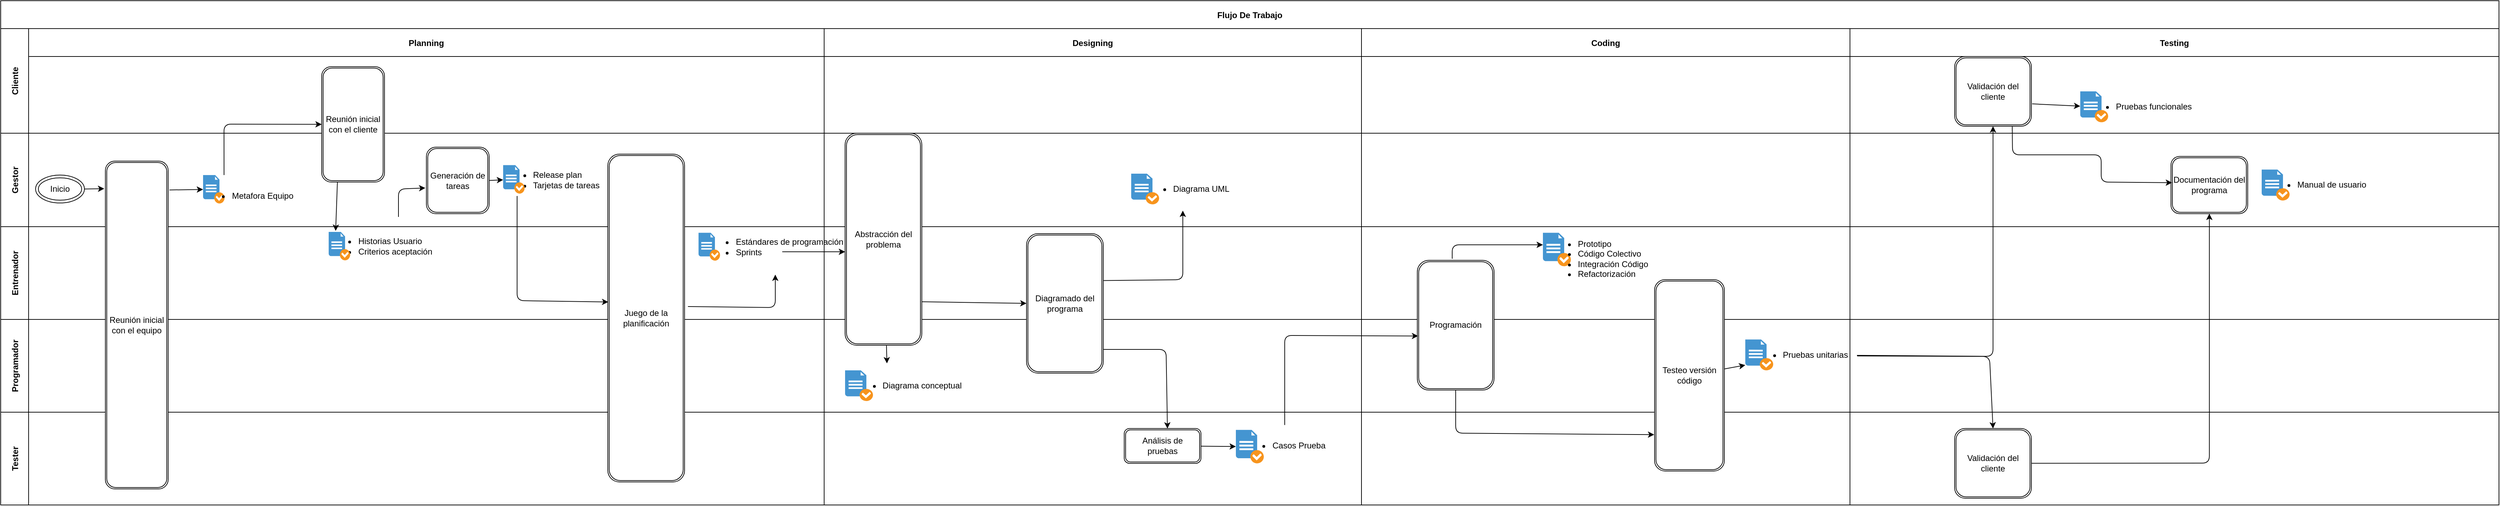 <mxfile>
    <diagram id="Hp4dVfdLVx2DITK1ITba" name="Página-1">
        <mxGraphModel dx="2191" dy="1960" grid="1" gridSize="10" guides="1" tooltips="1" connect="1" arrows="1" fold="1" page="1" pageScale="1" pageWidth="827" pageHeight="1169" math="0" shadow="0">
            <root>
                <mxCell id="0"/>
                <mxCell id="1" parent="0"/>
                <mxCell id="2" value="Flujo De Trabajo" style="shape=table;childLayout=tableLayout;startSize=40;collapsible=0;recursiveResize=0;expand=0;fontStyle=1;" parent="1" vertex="1">
                    <mxGeometry x="560" y="-120" width="3580" height="723" as="geometry"/>
                </mxCell>
                <mxCell id="3" value="Cliente" style="shape=tableRow;horizontal=0;startSize=40;swimlaneHead=0;swimlaneBody=0;top=0;left=0;bottom=0;right=0;dropTarget=0;fillColor=none;collapsible=0;recursiveResize=0;expand=0;fontStyle=1;" parent="2" vertex="1">
                    <mxGeometry y="40" width="3580" height="150" as="geometry"/>
                </mxCell>
                <mxCell id="15" value="Planning" style="swimlane;swimlaneHead=0;swimlaneBody=0;fontStyle=0;connectable=0;fillColor=none;startSize=40;collapsible=0;recursiveResize=0;expand=0;fontStyle=1;" parent="3" vertex="1">
                    <mxGeometry x="40" width="1140" height="150" as="geometry">
                        <mxRectangle width="1140" height="150" as="alternateBounds"/>
                    </mxGeometry>
                </mxCell>
                <mxCell id="59" value="Reunión inicial con el cliente" style="shape=ext;double=1;rounded=1;whiteSpace=wrap;html=1;" parent="15" vertex="1">
                    <mxGeometry x="420" y="54.6" width="90" height="165.4" as="geometry"/>
                </mxCell>
                <mxCell id="4" value="Designing" style="swimlane;swimlaneHead=0;swimlaneBody=0;fontStyle=0;connectable=0;fillColor=none;startSize=40;collapsible=0;recursiveResize=0;expand=0;fontStyle=1;" parent="3" vertex="1">
                    <mxGeometry x="1180" width="770" height="150" as="geometry">
                        <mxRectangle width="770" height="150" as="alternateBounds"/>
                    </mxGeometry>
                </mxCell>
                <mxCell id="5" value="Coding" style="swimlane;swimlaneHead=0;swimlaneBody=0;fontStyle=0;connectable=0;fillColor=none;startSize=40;collapsible=0;recursiveResize=0;expand=0;fontStyle=1;" parent="3" vertex="1">
                    <mxGeometry x="1950" width="700" height="150" as="geometry">
                        <mxRectangle width="700" height="150" as="alternateBounds"/>
                    </mxGeometry>
                </mxCell>
                <mxCell id="6" value="Testing" style="swimlane;swimlaneHead=0;swimlaneBody=0;fontStyle=0;connectable=0;fillColor=none;startSize=40;collapsible=0;recursiveResize=0;expand=0;fontStyle=1;" parent="3" vertex="1">
                    <mxGeometry x="2650" width="930" height="150" as="geometry">
                        <mxRectangle width="930" height="150" as="alternateBounds"/>
                    </mxGeometry>
                </mxCell>
                <mxCell id="179" value="&lt;div style=&quot;text-align: justify;&quot;&gt;&lt;ul&gt;&lt;li&gt;&lt;span style=&quot;background-color: initial;&quot;&gt;Pruebas funcionales&lt;/span&gt;&lt;br&gt;&lt;/li&gt;&lt;/ul&gt;&lt;/div&gt;" style="text;html=1;align=center;verticalAlign=middle;resizable=0;points=[];autosize=1;strokeColor=none;fillColor=none;" parent="6" vertex="1">
                    <mxGeometry x="330" y="82.15" width="170" height="60" as="geometry"/>
                </mxCell>
                <mxCell id="203" value="" style="shadow=0;dashed=0;html=1;strokeColor=none;fillColor=#4495D1;labelPosition=center;verticalLabelPosition=bottom;verticalAlign=top;align=center;outlineConnect=0;shape=mxgraph.veeam.checked_doc;" parent="6" vertex="1">
                    <mxGeometry x="330" y="90.0" width="40" height="44.3" as="geometry"/>
                </mxCell>
                <mxCell id="7" value="Gestor" style="shape=tableRow;horizontal=0;startSize=40;swimlaneHead=0;swimlaneBody=0;top=0;left=0;bottom=0;right=0;dropTarget=0;fillColor=none;collapsible=0;recursiveResize=0;expand=0;fontStyle=1;" parent="2" vertex="1">
                    <mxGeometry y="190" width="3580" height="134" as="geometry"/>
                </mxCell>
                <mxCell id="16" style="swimlane;swimlaneHead=0;swimlaneBody=0;fontStyle=0;connectable=0;fillColor=none;startSize=0;collapsible=0;recursiveResize=0;expand=0;fontStyle=1;" parent="7" vertex="1">
                    <mxGeometry x="40" width="1140" height="134" as="geometry">
                        <mxRectangle width="1140" height="134" as="alternateBounds"/>
                    </mxGeometry>
                </mxCell>
                <mxCell id="31" value="Inicio" style="ellipse;shape=doubleEllipse;whiteSpace=wrap;html=1;" parent="16" vertex="1">
                    <mxGeometry x="10" y="60" width="70" height="40" as="geometry"/>
                </mxCell>
                <mxCell id="43" value="" style="shadow=0;dashed=0;html=1;strokeColor=none;fillColor=#4495D1;labelPosition=center;verticalLabelPosition=bottom;verticalAlign=top;align=center;outlineConnect=0;shape=mxgraph.veeam.checked_doc;" parent="16" vertex="1">
                    <mxGeometry x="250" y="60" width="30.8" height="40.8" as="geometry"/>
                </mxCell>
                <mxCell id="45" value="&lt;div style=&quot;text-align: justify;&quot;&gt;&lt;ul&gt;&lt;li&gt;Metafora Equipo&lt;/li&gt;&lt;/ul&gt;&lt;/div&gt;" style="text;html=1;align=center;verticalAlign=middle;resizable=0;points=[];autosize=1;strokeColor=none;fillColor=none;" parent="16" vertex="1">
                    <mxGeometry x="240" y="60" width="150" height="60" as="geometry"/>
                </mxCell>
                <mxCell id="236" style="edgeStyle=none;html=1;exitX=1;exitY=0.5;exitDx=0;exitDy=0;" parent="16" source="224" target="227" edge="1">
                    <mxGeometry relative="1" as="geometry"/>
                </mxCell>
                <mxCell id="224" value="Generación de tareas" style="shape=ext;double=1;rounded=1;whiteSpace=wrap;html=1;" parent="16" vertex="1">
                    <mxGeometry x="570" y="20" width="90" height="95.4" as="geometry"/>
                </mxCell>
                <mxCell id="226" value="&lt;div style=&quot;text-align: justify;&quot;&gt;&lt;ul&gt;&lt;li&gt;Release plan&lt;/li&gt;&lt;li&gt;Tarjetas de tareas&lt;/li&gt;&lt;/ul&gt;&lt;/div&gt;" style="text;html=1;align=center;verticalAlign=middle;resizable=0;points=[];autosize=1;strokeColor=none;fillColor=none;" parent="16" vertex="1">
                    <mxGeometry x="670" y="27.0" width="160" height="80" as="geometry"/>
                </mxCell>
                <mxCell id="227" value="" style="shadow=0;dashed=0;html=1;strokeColor=none;fillColor=#4495D1;labelPosition=center;verticalLabelPosition=bottom;verticalAlign=top;align=center;outlineConnect=0;shape=mxgraph.veeam.checked_doc;" parent="16" vertex="1">
                    <mxGeometry x="680" y="45.8" width="30.8" height="40.8" as="geometry"/>
                </mxCell>
                <mxCell id="8" value="" style="swimlane;swimlaneHead=0;swimlaneBody=0;fontStyle=0;connectable=0;fillColor=none;startSize=0;collapsible=0;recursiveResize=0;expand=0;fontStyle=1;" parent="7" vertex="1">
                    <mxGeometry x="1180" width="770" height="134" as="geometry">
                        <mxRectangle width="770" height="134" as="alternateBounds"/>
                    </mxGeometry>
                </mxCell>
                <mxCell id="85" value="" style="shadow=0;dashed=0;html=1;strokeColor=none;fillColor=#4495D1;labelPosition=center;verticalLabelPosition=bottom;verticalAlign=top;align=center;outlineConnect=0;shape=mxgraph.veeam.checked_doc;" parent="8" vertex="1">
                    <mxGeometry x="440" y="58.0" width="40" height="44" as="geometry"/>
                </mxCell>
                <mxCell id="86" value="&lt;div style=&quot;text-align: justify;&quot;&gt;&lt;ul&gt;&lt;li&gt;Diagrama UML&lt;/li&gt;&lt;/ul&gt;&lt;/div&gt;" style="text;html=1;align=center;verticalAlign=middle;resizable=0;points=[];autosize=1;strokeColor=none;fillColor=none;" parent="8" vertex="1">
                    <mxGeometry x="450" y="50.0" width="140" height="60" as="geometry"/>
                </mxCell>
                <mxCell id="9" value="" style="swimlane;swimlaneHead=0;swimlaneBody=0;fontStyle=0;connectable=0;fillColor=none;startSize=0;collapsible=0;recursiveResize=0;expand=0;fontStyle=1;" parent="7" vertex="1">
                    <mxGeometry x="1950" width="700" height="134" as="geometry">
                        <mxRectangle width="700" height="134" as="alternateBounds"/>
                    </mxGeometry>
                </mxCell>
                <mxCell id="10" value="" style="swimlane;swimlaneHead=0;swimlaneBody=0;fontStyle=0;connectable=0;fillColor=none;startSize=0;collapsible=0;recursiveResize=0;expand=0;fontStyle=1;" parent="7" vertex="1">
                    <mxGeometry x="2650" width="930" height="134" as="geometry">
                        <mxRectangle width="930" height="134" as="alternateBounds"/>
                    </mxGeometry>
                </mxCell>
                <mxCell id="232" value="Documentación del programa" style="shape=ext;double=1;rounded=1;whiteSpace=wrap;html=1;" parent="10" vertex="1">
                    <mxGeometry x="460" y="33.2" width="110" height="82.2" as="geometry"/>
                </mxCell>
                <mxCell id="233" value="&lt;div style=&quot;text-align: justify;&quot;&gt;&lt;ul&gt;&lt;li&gt;&lt;span style=&quot;background-color: initial;&quot;&gt;Manual de usuario&lt;/span&gt;&lt;br&gt;&lt;/li&gt;&lt;/ul&gt;&lt;/div&gt;" style="text;html=1;align=center;verticalAlign=middle;resizable=0;points=[];autosize=1;strokeColor=none;fillColor=none;" parent="10" vertex="1">
                    <mxGeometry x="590" y="44.3" width="160" height="60" as="geometry"/>
                </mxCell>
                <mxCell id="234" value="" style="shadow=0;dashed=0;html=1;strokeColor=none;fillColor=#4495D1;labelPosition=center;verticalLabelPosition=bottom;verticalAlign=top;align=center;outlineConnect=0;shape=mxgraph.veeam.checked_doc;" parent="10" vertex="1">
                    <mxGeometry x="590" y="52.15" width="40" height="44.3" as="geometry"/>
                </mxCell>
                <mxCell id="113" value="Validación del cliente" style="shape=ext;double=1;rounded=1;whiteSpace=wrap;html=1;" parent="10" vertex="1">
                    <mxGeometry x="150" y="-110" width="110" height="100" as="geometry"/>
                </mxCell>
                <mxCell id="239" style="edgeStyle=none;html=1;exitX=0.75;exitY=1;exitDx=0;exitDy=0;entryX=0.014;entryY=0.459;entryDx=0;entryDy=0;entryPerimeter=0;" parent="10" source="113" target="232" edge="1">
                    <mxGeometry relative="1" as="geometry">
                        <mxPoint x="360" y="80" as="targetPoint"/>
                        <Array as="points">
                            <mxPoint x="233" y="31"/>
                            <mxPoint x="360" y="31"/>
                            <mxPoint x="360" y="70"/>
                        </Array>
                    </mxGeometry>
                </mxCell>
                <mxCell id="11" value="Entrenador" style="shape=tableRow;horizontal=0;startSize=40;swimlaneHead=0;swimlaneBody=0;top=0;left=0;bottom=0;right=0;dropTarget=0;fillColor=none;collapsible=0;recursiveResize=0;expand=0;fontStyle=1;" parent="2" vertex="1">
                    <mxGeometry y="324" width="3580" height="133" as="geometry"/>
                </mxCell>
                <mxCell id="17" style="swimlane;swimlaneHead=0;swimlaneBody=0;fontStyle=0;connectable=0;fillColor=none;startSize=0;collapsible=0;recursiveResize=0;expand=0;fontStyle=1;" parent="11" vertex="1">
                    <mxGeometry x="40" width="1140" height="133" as="geometry">
                        <mxRectangle width="1140" height="133" as="alternateBounds"/>
                    </mxGeometry>
                </mxCell>
                <mxCell id="68" value="&lt;div style=&quot;text-align: justify;&quot;&gt;&lt;ul&gt;&lt;li&gt;Estándares de programación&lt;/li&gt;&lt;li&gt;Sprints&lt;/li&gt;&lt;/ul&gt;&lt;/div&gt;" style="text;html=1;align=center;verticalAlign=middle;resizable=0;points=[];autosize=1;strokeColor=none;fillColor=none;" parent="17" vertex="1">
                    <mxGeometry x="960" y="-11.3" width="220" height="80" as="geometry"/>
                </mxCell>
                <mxCell id="67" value="" style="shadow=0;dashed=0;html=1;strokeColor=none;fillColor=#4495D1;labelPosition=center;verticalLabelPosition=bottom;verticalAlign=top;align=center;outlineConnect=0;shape=mxgraph.veeam.checked_doc;" parent="17" vertex="1">
                    <mxGeometry x="960" y="8.7" width="30.8" height="40" as="geometry"/>
                </mxCell>
                <mxCell id="38" value="Reunión inicial con el equipo" style="shape=ext;double=1;rounded=1;whiteSpace=wrap;html=1;" parent="17" vertex="1">
                    <mxGeometry x="110" y="-94" width="90" height="470" as="geometry"/>
                </mxCell>
                <mxCell id="61" value="&lt;div style=&quot;text-align: justify;&quot;&gt;&lt;ul&gt;&lt;li&gt;Historias Usuario&lt;/li&gt;&lt;li&gt;Criterios aceptación&lt;/li&gt;&lt;/ul&gt;&lt;/div&gt;" style="text;html=1;align=center;verticalAlign=middle;resizable=0;points=[];autosize=1;strokeColor=none;fillColor=none;" parent="17" vertex="1">
                    <mxGeometry x="420" y="-11.7" width="170" height="80" as="geometry"/>
                </mxCell>
                <mxCell id="60" value="" style="shadow=0;dashed=0;html=1;strokeColor=none;fillColor=#4495D1;labelPosition=center;verticalLabelPosition=bottom;verticalAlign=top;align=center;outlineConnect=0;shape=mxgraph.veeam.checked_doc;" parent="17" vertex="1">
                    <mxGeometry x="430" y="7.5" width="30.8" height="40.8" as="geometry"/>
                </mxCell>
                <mxCell id="235" style="edgeStyle=none;html=1;exitX=1.044;exitY=0.465;exitDx=0;exitDy=0;exitPerimeter=0;" parent="17" source="64" target="68" edge="1">
                    <mxGeometry relative="1" as="geometry">
                        <Array as="points">
                            <mxPoint x="1070" y="116"/>
                        </Array>
                    </mxGeometry>
                </mxCell>
                <mxCell id="64" value="Juego de la planificación" style="shape=ext;double=1;rounded=1;whiteSpace=wrap;html=1;" parent="17" vertex="1">
                    <mxGeometry x="830" y="-104" width="110" height="470" as="geometry"/>
                </mxCell>
                <mxCell id="12" value="" style="swimlane;swimlaneHead=0;swimlaneBody=0;fontStyle=0;connectable=0;fillColor=none;startSize=0;collapsible=0;recursiveResize=0;expand=0;fontStyle=1;" parent="11" vertex="1">
                    <mxGeometry x="1180" width="770" height="133" as="geometry">
                        <mxRectangle width="770" height="133" as="alternateBounds"/>
                    </mxGeometry>
                </mxCell>
                <mxCell id="70" value="Diagramado del programa" style="shape=ext;double=1;rounded=1;whiteSpace=wrap;html=1;" parent="12" vertex="1">
                    <mxGeometry x="290" y="10" width="110" height="200" as="geometry"/>
                </mxCell>
                <mxCell id="210" style="edgeStyle=none;html=1;entryX=0;entryY=0.5;entryDx=0;entryDy=0;exitX=0.997;exitY=0.795;exitDx=0;exitDy=0;exitPerimeter=0;" parent="12" source="207" target="70" edge="1">
                    <mxGeometry relative="1" as="geometry">
                        <mxPoint x="180" y="66.5" as="targetPoint"/>
                    </mxGeometry>
                </mxCell>
                <mxCell id="207" value="Abstracción del problema" style="shape=ext;double=1;rounded=1;whiteSpace=wrap;html=1;" parent="12" vertex="1">
                    <mxGeometry x="30" y="-134" width="110" height="304" as="geometry"/>
                </mxCell>
                <mxCell id="13" value="" style="swimlane;swimlaneHead=0;swimlaneBody=0;fontStyle=0;connectable=0;fillColor=none;startSize=0;collapsible=0;recursiveResize=0;expand=0;fontStyle=1;" parent="11" vertex="1">
                    <mxGeometry x="1950" width="700" height="133" as="geometry">
                        <mxRectangle width="700" height="133" as="alternateBounds"/>
                    </mxGeometry>
                </mxCell>
                <mxCell id="97" value="" style="shadow=0;dashed=0;html=1;strokeColor=none;fillColor=#4495D1;labelPosition=center;verticalLabelPosition=bottom;verticalAlign=top;align=center;outlineConnect=0;shape=mxgraph.veeam.checked_doc;" parent="13" vertex="1">
                    <mxGeometry x="260" y="8.7" width="40" height="48" as="geometry"/>
                </mxCell>
                <mxCell id="98" value="&lt;div style=&quot;text-align: justify;&quot;&gt;&lt;ul&gt;&lt;li&gt;Prototipo&amp;nbsp;&lt;/li&gt;&lt;li&gt;Código Colectivo&lt;/li&gt;&lt;li&gt;Integración Código&lt;/li&gt;&lt;li&gt;Refactorización&lt;/li&gt;&lt;/ul&gt;&lt;/div&gt;" style="text;html=1;align=center;verticalAlign=middle;resizable=0;points=[];autosize=1;strokeColor=none;fillColor=none;" parent="13" vertex="1">
                    <mxGeometry x="260" y="-14" width="160" height="120" as="geometry"/>
                </mxCell>
                <mxCell id="14" value="" style="swimlane;swimlaneHead=0;swimlaneBody=0;fontStyle=0;connectable=0;fillColor=none;startSize=0;collapsible=0;recursiveResize=0;expand=0;fontStyle=1;" parent="11" vertex="1">
                    <mxGeometry x="2650" width="930" height="133" as="geometry">
                        <mxRectangle width="930" height="133" as="alternateBounds"/>
                    </mxGeometry>
                </mxCell>
                <mxCell id="192" style="edgeStyle=none;html=1;" parent="11" edge="1">
                    <mxGeometry relative="1" as="geometry">
                        <mxPoint x="1210" y="36" as="targetPoint"/>
                        <mxPoint x="1120" y="36" as="sourcePoint"/>
                    </mxGeometry>
                </mxCell>
                <mxCell id="18" value="Programador" style="shape=tableRow;horizontal=0;startSize=40;swimlaneHead=0;swimlaneBody=0;top=0;left=0;bottom=0;right=0;dropTarget=0;fillColor=none;collapsible=0;recursiveResize=0;expand=0;fontStyle=1;" parent="2" vertex="1">
                    <mxGeometry y="457" width="3580" height="133" as="geometry"/>
                </mxCell>
                <mxCell id="19" style="swimlane;swimlaneHead=0;swimlaneBody=0;fontStyle=0;connectable=0;fillColor=none;startSize=0;collapsible=0;recursiveResize=0;expand=0;fontStyle=1;" parent="18" vertex="1">
                    <mxGeometry x="40" width="1140" height="133" as="geometry">
                        <mxRectangle width="1140" height="133" as="alternateBounds"/>
                    </mxGeometry>
                </mxCell>
                <mxCell id="20" style="swimlane;swimlaneHead=0;swimlaneBody=0;fontStyle=0;connectable=0;fillColor=none;startSize=0;collapsible=0;recursiveResize=0;expand=0;fontStyle=1;" parent="18" vertex="1">
                    <mxGeometry x="1180" width="770" height="133" as="geometry">
                        <mxRectangle width="770" height="133" as="alternateBounds"/>
                    </mxGeometry>
                </mxCell>
                <mxCell id="208" value="" style="shadow=0;dashed=0;html=1;strokeColor=none;fillColor=#4495D1;labelPosition=center;verticalLabelPosition=bottom;verticalAlign=top;align=center;outlineConnect=0;shape=mxgraph.veeam.checked_doc;" parent="20" vertex="1">
                    <mxGeometry x="30" y="73" width="40" height="44" as="geometry"/>
                </mxCell>
                <mxCell id="209" value="&lt;div style=&quot;text-align: justify;&quot;&gt;&lt;ul&gt;&lt;li&gt;Diagrama conceptual&lt;/li&gt;&lt;/ul&gt;&lt;/div&gt;" style="text;html=1;align=center;verticalAlign=middle;resizable=0;points=[];autosize=1;strokeColor=none;fillColor=none;" parent="20" vertex="1">
                    <mxGeometry x="30" y="65" width="180" height="60" as="geometry"/>
                </mxCell>
                <mxCell id="21" style="swimlane;swimlaneHead=0;swimlaneBody=0;fontStyle=0;connectable=0;fillColor=none;startSize=0;collapsible=0;recursiveResize=0;expand=0;fontStyle=1;" parent="18" vertex="1">
                    <mxGeometry x="1950" width="700" height="133" as="geometry">
                        <mxRectangle width="700" height="133" as="alternateBounds"/>
                    </mxGeometry>
                </mxCell>
                <mxCell id="95" value="Programación" style="shape=ext;double=1;rounded=1;whiteSpace=wrap;html=1;" parent="21" vertex="1">
                    <mxGeometry x="80" y="-84.7" width="110" height="186" as="geometry"/>
                </mxCell>
                <mxCell id="205" value="" style="shadow=0;dashed=0;html=1;strokeColor=none;fillColor=#4495D1;labelPosition=center;verticalLabelPosition=bottom;verticalAlign=top;align=center;outlineConnect=0;shape=mxgraph.veeam.checked_doc;" parent="21" vertex="1">
                    <mxGeometry x="550" y="28.7" width="40" height="44.3" as="geometry"/>
                </mxCell>
                <mxCell id="204" value="&lt;div style=&quot;text-align: justify;&quot;&gt;&lt;ul&gt;&lt;li&gt;Pruebas unitarias&lt;/li&gt;&lt;/ul&gt;&lt;/div&gt;" style="text;html=1;align=center;verticalAlign=middle;resizable=0;points=[];autosize=1;strokeColor=none;fillColor=none;" parent="21" vertex="1">
                    <mxGeometry x="550" y="20.85" width="160" height="60" as="geometry"/>
                </mxCell>
                <mxCell id="22" style="swimlane;swimlaneHead=0;swimlaneBody=0;fontStyle=0;connectable=0;fillColor=none;startSize=0;collapsible=0;recursiveResize=0;expand=0;fontStyle=1;" parent="18" vertex="1">
                    <mxGeometry x="2650" width="930" height="133" as="geometry">
                        <mxRectangle width="930" height="133" as="alternateBounds"/>
                    </mxGeometry>
                </mxCell>
                <mxCell id="190" style="edgeStyle=none;html=1;entryX=0.563;entryY=0.002;entryDx=0;entryDy=0;entryPerimeter=0;" parent="2" target="90" edge="1">
                    <mxGeometry relative="1" as="geometry">
                        <mxPoint x="1580" y="500" as="sourcePoint"/>
                        <Array as="points">
                            <mxPoint x="1670" y="500"/>
                        </Array>
                    </mxGeometry>
                </mxCell>
                <mxCell id="87" style="edgeStyle=none;html=1;strokeColor=default;strokeWidth=1;endArrow=classic;endFill=1;exitX=1.005;exitY=0.336;exitDx=0;exitDy=0;exitPerimeter=0;entryX=0.457;entryY=1.017;entryDx=0;entryDy=0;entryPerimeter=0;" parent="2" source="70" target="86" edge="1">
                    <mxGeometry relative="1" as="geometry">
                        <mxPoint x="1690" y="397" as="targetPoint"/>
                        <Array as="points">
                            <mxPoint x="1694" y="400"/>
                        </Array>
                    </mxGeometry>
                </mxCell>
                <mxCell id="23" value="Tester" style="shape=tableRow;horizontal=0;startSize=40;swimlaneHead=0;swimlaneBody=0;top=0;left=0;bottom=0;right=0;dropTarget=0;fillColor=none;collapsible=0;recursiveResize=0;expand=0;fontStyle=1;" parent="2" vertex="1">
                    <mxGeometry y="590" width="3580" height="133" as="geometry"/>
                </mxCell>
                <mxCell id="24" style="swimlane;swimlaneHead=0;swimlaneBody=0;fontStyle=0;connectable=0;fillColor=none;startSize=0;collapsible=0;recursiveResize=0;expand=0;fontStyle=1;" parent="23" vertex="1">
                    <mxGeometry x="40" width="1140" height="133" as="geometry">
                        <mxRectangle width="1140" height="133" as="alternateBounds"/>
                    </mxGeometry>
                </mxCell>
                <mxCell id="25" style="swimlane;swimlaneHead=0;swimlaneBody=0;fontStyle=0;connectable=0;fillColor=none;startSize=0;collapsible=0;recursiveResize=0;expand=0;fontStyle=1;" parent="23" vertex="1">
                    <mxGeometry x="1180" width="770" height="133" as="geometry">
                        <mxRectangle width="770" height="133" as="alternateBounds"/>
                    </mxGeometry>
                </mxCell>
                <mxCell id="90" value="Análisis de pruebas" style="shape=ext;double=1;rounded=1;whiteSpace=wrap;html=1;" parent="25" vertex="1">
                    <mxGeometry x="430" y="23.35" width="110" height="50" as="geometry"/>
                </mxCell>
                <mxCell id="189" value="&lt;div style=&quot;text-align: justify;&quot;&gt;&lt;ul&gt;&lt;li&gt;Casos Prueba&lt;/li&gt;&lt;/ul&gt;&lt;/div&gt;" style="text;html=1;align=center;verticalAlign=middle;resizable=0;points=[];autosize=1;strokeColor=none;fillColor=none;" parent="25" vertex="1">
                    <mxGeometry x="590" y="18.35" width="140" height="60" as="geometry"/>
                </mxCell>
                <mxCell id="92" value="" style="shadow=0;dashed=0;html=1;strokeColor=none;fillColor=#4495D1;labelPosition=center;verticalLabelPosition=bottom;verticalAlign=top;align=center;outlineConnect=0;shape=mxgraph.veeam.checked_doc;" parent="25" vertex="1">
                    <mxGeometry x="590" y="25.35" width="40" height="48" as="geometry"/>
                </mxCell>
                <mxCell id="94" style="edgeStyle=none;html=1;strokeColor=default;strokeWidth=1;endArrow=classic;endFill=1;" parent="25" source="90" target="92" edge="1">
                    <mxGeometry relative="1" as="geometry"/>
                </mxCell>
                <mxCell id="26" style="swimlane;swimlaneHead=0;swimlaneBody=0;fontStyle=0;connectable=0;fillColor=none;startSize=0;collapsible=0;recursiveResize=0;expand=0;fontStyle=1;" parent="23" vertex="1">
                    <mxGeometry x="1950" width="700" height="133" as="geometry">
                        <mxRectangle width="700" height="133" as="alternateBounds"/>
                    </mxGeometry>
                </mxCell>
                <mxCell id="101" value="Testeo versión código" style="shape=ext;double=1;rounded=1;whiteSpace=wrap;html=1;" parent="26" vertex="1">
                    <mxGeometry x="420" y="-190" width="100" height="274.35" as="geometry"/>
                </mxCell>
                <mxCell id="27" style="swimlane;swimlaneHead=0;swimlaneBody=0;fontStyle=0;connectable=0;fillColor=none;startSize=0;collapsible=0;recursiveResize=0;expand=0;fontStyle=1;" parent="23" vertex="1">
                    <mxGeometry x="2650" width="930" height="133" as="geometry">
                        <mxRectangle width="930" height="133" as="alternateBounds"/>
                    </mxGeometry>
                </mxCell>
                <mxCell id="241" value="Validación del cliente" style="shape=ext;double=1;rounded=1;whiteSpace=wrap;html=1;" vertex="1" parent="27">
                    <mxGeometry x="150" y="23.35" width="110" height="100" as="geometry"/>
                </mxCell>
                <mxCell id="39" style="edgeStyle=none;html=1;exitX=1;exitY=0.5;exitDx=0;exitDy=0;entryX=-0.018;entryY=0.084;entryDx=0;entryDy=0;entryPerimeter=0;" parent="2" source="31" target="38" edge="1">
                    <mxGeometry relative="1" as="geometry">
                        <mxPoint x="150" y="391" as="targetPoint"/>
                    </mxGeometry>
                </mxCell>
                <mxCell id="62" style="edgeStyle=none;html=1;entryX=0;entryY=0.5;entryDx=0;entryDy=0;strokeColor=default;strokeWidth=1;endArrow=classic;endFill=1;exitX=0.267;exitY=0;exitDx=0;exitDy=0;exitPerimeter=0;" parent="2" source="45" target="59" edge="1">
                    <mxGeometry relative="1" as="geometry">
                        <mxPoint x="310" y="140" as="sourcePoint"/>
                        <Array as="points">
                            <mxPoint x="320" y="177"/>
                        </Array>
                    </mxGeometry>
                </mxCell>
                <mxCell id="100" style="edgeStyle=none;html=1;strokeColor=default;strokeWidth=1;endArrow=classic;endFill=1;entryX=0.011;entryY=0.583;entryDx=0;entryDy=0;entryPerimeter=0;" parent="2" source="189" target="95" edge="1">
                    <mxGeometry relative="1" as="geometry">
                        <Array as="points">
                            <mxPoint x="1840" y="480"/>
                        </Array>
                        <mxPoint x="1860" y="530" as="targetPoint"/>
                    </mxGeometry>
                </mxCell>
                <mxCell id="202" style="edgeStyle=none;html=1;" parent="2" source="204" target="113" edge="1">
                    <mxGeometry relative="1" as="geometry">
                        <mxPoint x="2510" y="523.5" as="targetPoint"/>
                        <mxPoint x="2620" y="540" as="sourcePoint"/>
                        <Array as="points">
                            <mxPoint x="2855" y="510"/>
                        </Array>
                    </mxGeometry>
                </mxCell>
                <mxCell id="44" style="edgeStyle=none;html=1;endArrow=classic;endFill=1;exitX=1.02;exitY=0.088;exitDx=0;exitDy=0;exitPerimeter=0;" parent="2" source="38" target="43" edge="1">
                    <mxGeometry relative="1" as="geometry">
                        <mxPoint x="290" y="350" as="targetPoint"/>
                    </mxGeometry>
                </mxCell>
                <mxCell id="84" style="edgeStyle=none;html=1;entryX=0.006;entryY=0.451;entryDx=0;entryDy=0;entryPerimeter=0;strokeColor=default;strokeWidth=1;endArrow=classic;endFill=1;" parent="2" target="64" edge="1">
                    <mxGeometry relative="1" as="geometry">
                        <Array as="points">
                            <mxPoint x="740" y="430"/>
                        </Array>
                        <mxPoint x="740" y="280" as="sourcePoint"/>
                    </mxGeometry>
                </mxCell>
                <mxCell id="99" style="edgeStyle=none;html=1;strokeColor=default;strokeWidth=1;endArrow=classic;endFill=1;" parent="2" edge="1">
                    <mxGeometry relative="1" as="geometry">
                        <mxPoint x="2080" y="370" as="sourcePoint"/>
                        <mxPoint x="2210" y="350" as="targetPoint"/>
                        <Array as="points">
                            <mxPoint x="2080" y="350"/>
                        </Array>
                    </mxGeometry>
                </mxCell>
                <mxCell id="211" style="edgeStyle=none;html=1;" parent="2" source="207" edge="1">
                    <mxGeometry relative="1" as="geometry">
                        <mxPoint x="1270" y="520" as="targetPoint"/>
                    </mxGeometry>
                </mxCell>
                <mxCell id="63" style="edgeStyle=none;html=1;strokeColor=default;strokeWidth=1;endArrow=classic;endFill=1;exitX=0.25;exitY=1;exitDx=0;exitDy=0;" parent="2" source="59" edge="1">
                    <mxGeometry relative="1" as="geometry">
                        <mxPoint x="480" y="330" as="targetPoint"/>
                    </mxGeometry>
                </mxCell>
                <mxCell id="225" style="edgeStyle=none;html=1;entryX=-0.017;entryY=0.613;entryDx=0;entryDy=0;entryPerimeter=0;" parent="2" target="224" edge="1">
                    <mxGeometry relative="1" as="geometry">
                        <mxPoint x="570" y="310" as="sourcePoint"/>
                        <Array as="points">
                            <mxPoint x="570" y="270"/>
                        </Array>
                    </mxGeometry>
                </mxCell>
                <mxCell id="238" style="edgeStyle=none;html=1;exitX=0.5;exitY=1;exitDx=0;exitDy=0;entryX=-0.005;entryY=0.81;entryDx=0;entryDy=0;entryPerimeter=0;" parent="2" source="95" target="101" edge="1">
                    <mxGeometry relative="1" as="geometry">
                        <Array as="points">
                            <mxPoint x="2085" y="620"/>
                        </Array>
                    </mxGeometry>
                </mxCell>
                <mxCell id="180" style="edgeStyle=none;html=1;strokeColor=default;strokeWidth=1;startArrow=none;startFill=0;endArrow=classic;endFill=1;exitX=1.01;exitY=0.679;exitDx=0;exitDy=0;exitPerimeter=0;" parent="2" source="113" target="203" edge="1">
                    <mxGeometry relative="1" as="geometry">
                        <mxPoint x="2830" y="140" as="targetPoint"/>
                    </mxGeometry>
                </mxCell>
                <mxCell id="240" style="edgeStyle=none;html=1;" edge="1" parent="2" source="101" target="204">
                    <mxGeometry relative="1" as="geometry"/>
                </mxCell>
                <mxCell id="242" style="edgeStyle=none;html=1;exitX=1.002;exitY=0.526;exitDx=0;exitDy=0;exitPerimeter=0;entryX=0.5;entryY=0;entryDx=0;entryDy=0;" edge="1" parent="2" source="204" target="241">
                    <mxGeometry relative="1" as="geometry">
                        <mxPoint x="2860" y="560" as="targetPoint"/>
                        <mxPoint x="2670" y="518.475" as="sourcePoint"/>
                        <Array as="points">
                            <mxPoint x="2850" y="510"/>
                        </Array>
                    </mxGeometry>
                </mxCell>
                <mxCell id="243" style="edgeStyle=none;html=1;entryX=0.5;entryY=1;entryDx=0;entryDy=0;" edge="1" parent="2" source="241" target="232">
                    <mxGeometry relative="1" as="geometry">
                        <Array as="points">
                            <mxPoint x="3165" y="663"/>
                        </Array>
                    </mxGeometry>
                </mxCell>
            </root>
        </mxGraphModel>
    </diagram>
</mxfile>